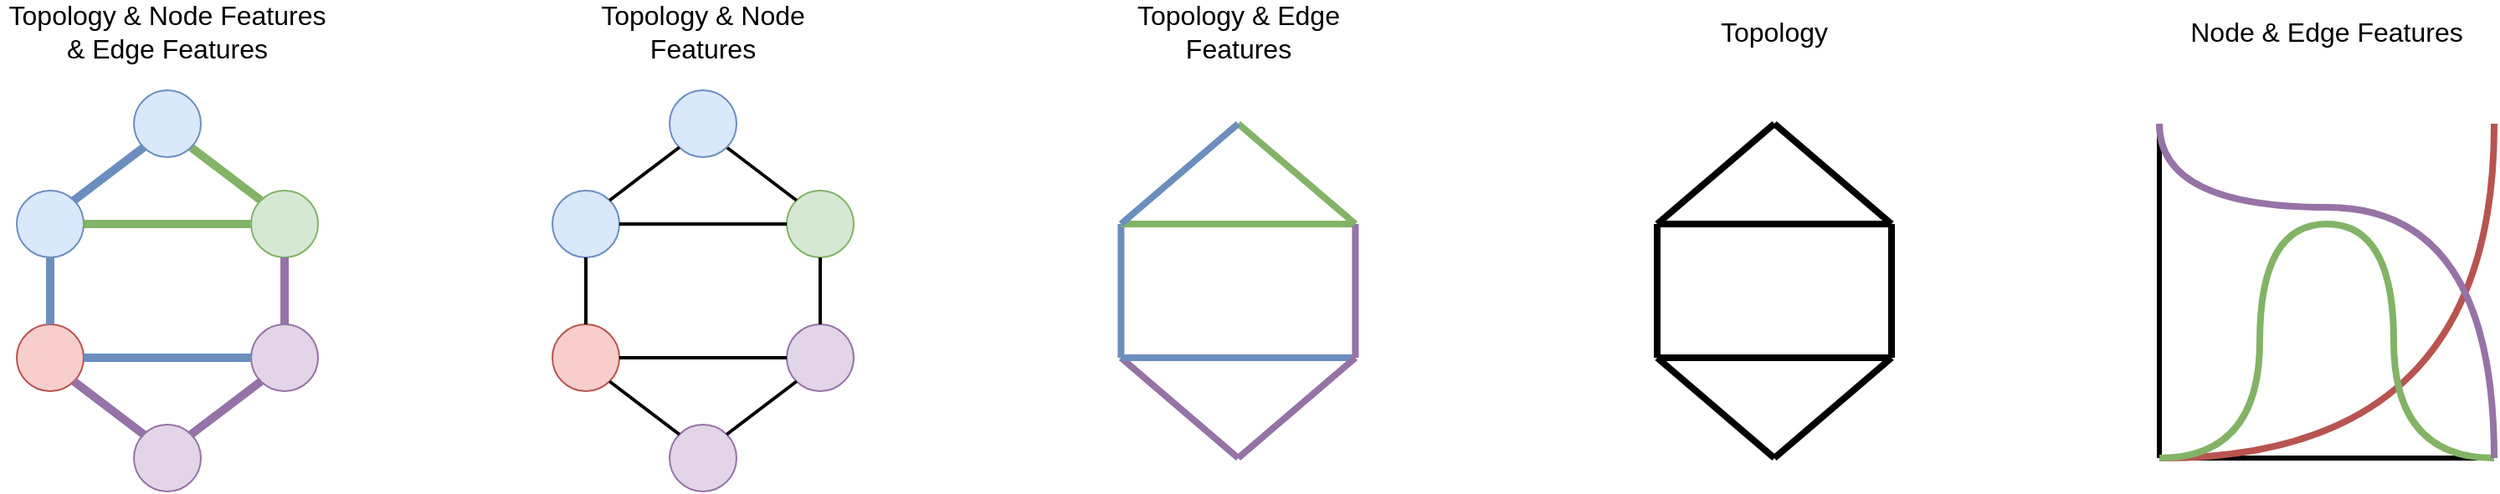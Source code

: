 <mxfile version="20.6.2" type="device"><diagram id="_UpxciXHqBjgLJOo_kup" name="Page-1"><mxGraphModel dx="573" dy="1053" grid="1" gridSize="10" guides="1" tooltips="1" connect="1" arrows="1" fold="1" page="1" pageScale="1" pageWidth="1800" pageHeight="600" math="0" shadow="0"><root><mxCell id="0"/><mxCell id="1" parent="0"/><mxCell id="7xfoPWxzioGE72H7-SiX-113" value="Topology &amp;amp; Node Features &amp;amp; Edge Features" style="text;html=1;strokeColor=none;fillColor=none;align=center;verticalAlign=middle;whiteSpace=wrap;rounded=0;fontSize=16;" vertex="1" parent="1"><mxGeometry x="270" y="-70" width="200" height="30" as="geometry"/></mxCell><mxCell id="7xfoPWxzioGE72H7-SiX-114" value="Topology &amp;amp; Node Features" style="text;html=1;strokeColor=none;fillColor=none;align=center;verticalAlign=middle;whiteSpace=wrap;rounded=0;fontSize=16;" vertex="1" parent="1"><mxGeometry x="600" y="-70" width="180" height="30" as="geometry"/></mxCell><mxCell id="7xfoPWxzioGE72H7-SiX-115" value="Topology &amp;amp; Edge Features" style="text;html=1;strokeColor=none;fillColor=none;align=center;verticalAlign=middle;whiteSpace=wrap;rounded=0;fontSize=16;" vertex="1" parent="1"><mxGeometry x="920" y="-70" width="180" height="30" as="geometry"/></mxCell><mxCell id="7xfoPWxzioGE72H7-SiX-116" value="Topology" style="text;html=1;strokeColor=none;fillColor=none;align=center;verticalAlign=middle;whiteSpace=wrap;rounded=0;fontSize=16;" vertex="1" parent="1"><mxGeometry x="1250" y="-70" width="160" height="30" as="geometry"/></mxCell><mxCell id="7xfoPWxzioGE72H7-SiX-117" value="Node &amp;amp; Edge Features" style="text;html=1;strokeColor=none;fillColor=none;align=center;verticalAlign=middle;whiteSpace=wrap;rounded=0;fontSize=16;" vertex="1" parent="1"><mxGeometry x="1560" y="-70" width="200" height="30" as="geometry"/></mxCell><mxCell id="7xfoPWxzioGE72H7-SiX-118" value="" style="endArrow=none;html=1;rounded=0;strokeWidth=3;" edge="1" parent="1"><mxGeometry width="50" height="50" relative="1" as="geometry"><mxPoint x="1560" y="200" as="sourcePoint"/><mxPoint x="1560" as="targetPoint"/></mxGeometry></mxCell><mxCell id="7xfoPWxzioGE72H7-SiX-119" value="" style="endArrow=none;html=1;rounded=0;strokeWidth=3;" edge="1" parent="1"><mxGeometry width="50" height="50" relative="1" as="geometry"><mxPoint x="1760" y="200" as="sourcePoint"/><mxPoint x="1560" y="200" as="targetPoint"/></mxGeometry></mxCell><mxCell id="7xfoPWxzioGE72H7-SiX-120" value="" style="endArrow=none;html=1;rounded=0;strokeWidth=4;edgeStyle=orthogonalEdgeStyle;curved=1;fillColor=#f8cecc;strokeColor=#b85450;" edge="1" parent="1"><mxGeometry width="50" height="50" relative="1" as="geometry"><mxPoint x="1560" y="200" as="sourcePoint"/><mxPoint x="1760" as="targetPoint"/></mxGeometry></mxCell><mxCell id="7xfoPWxzioGE72H7-SiX-121" value="" style="endArrow=none;html=1;rounded=0;strokeWidth=4;curved=1;edgeStyle=orthogonalEdgeStyle;fillColor=#d5e8d4;strokeColor=#82b366;" edge="1" parent="1"><mxGeometry width="50" height="50" relative="1" as="geometry"><mxPoint x="1560" y="200" as="sourcePoint"/><mxPoint x="1760" y="200" as="targetPoint"/><Array as="points"><mxPoint x="1620" y="200"/><mxPoint x="1620" y="60"/><mxPoint x="1700" y="60"/><mxPoint x="1700" y="200"/></Array></mxGeometry></mxCell><mxCell id="7xfoPWxzioGE72H7-SiX-122" value="" style="endArrow=none;html=1;rounded=0;strokeWidth=4;curved=1;edgeStyle=orthogonalEdgeStyle;fillColor=#e1d5e7;strokeColor=#9673a6;" edge="1" parent="1"><mxGeometry width="50" height="50" relative="1" as="geometry"><mxPoint x="1560" as="sourcePoint"/><mxPoint x="1760" y="200" as="targetPoint"/><Array as="points"><mxPoint x="1560" y="50"/><mxPoint x="1760" y="50"/></Array></mxGeometry></mxCell><mxCell id="7xfoPWxzioGE72H7-SiX-25" value="" style="ellipse;whiteSpace=wrap;html=1;aspect=fixed;fillColor=#dae8fc;strokeColor=#6c8ebf;" vertex="1" parent="1"><mxGeometry x="280" y="40" width="40" height="40" as="geometry"/></mxCell><mxCell id="7xfoPWxzioGE72H7-SiX-28" value="" style="ellipse;whiteSpace=wrap;html=1;aspect=fixed;fillColor=#f8cecc;strokeColor=#b85450;" vertex="1" parent="1"><mxGeometry x="280" y="120" width="40" height="40" as="geometry"/></mxCell><mxCell id="7xfoPWxzioGE72H7-SiX-23" style="edgeStyle=none;rounded=0;orthogonalLoop=1;jettySize=auto;html=1;exitX=0.5;exitY=1;exitDx=0;exitDy=0;entryX=0.5;entryY=0;entryDx=0;entryDy=0;endArrow=none;endFill=0;fillColor=#dae8fc;strokeColor=#6c8ebf;strokeWidth=5;" edge="1" parent="1" source="7xfoPWxzioGE72H7-SiX-25" target="7xfoPWxzioGE72H7-SiX-28"><mxGeometry relative="1" as="geometry"/></mxCell><mxCell id="7xfoPWxzioGE72H7-SiX-30" value="" style="ellipse;whiteSpace=wrap;html=1;aspect=fixed;fillColor=#d5e8d4;strokeColor=#82b366;" vertex="1" parent="1"><mxGeometry x="420" y="40" width="40" height="40" as="geometry"/></mxCell><mxCell id="7xfoPWxzioGE72H7-SiX-24" style="edgeStyle=none;rounded=0;orthogonalLoop=1;jettySize=auto;html=1;exitX=1;exitY=0.5;exitDx=0;exitDy=0;entryX=0;entryY=0.5;entryDx=0;entryDy=0;endArrow=none;endFill=0;fillColor=#d5e8d4;strokeColor=#82b366;strokeWidth=5;" edge="1" parent="1" source="7xfoPWxzioGE72H7-SiX-25" target="7xfoPWxzioGE72H7-SiX-30"><mxGeometry relative="1" as="geometry"/></mxCell><mxCell id="7xfoPWxzioGE72H7-SiX-32" value="" style="ellipse;whiteSpace=wrap;html=1;aspect=fixed;fillColor=#e1d5e7;strokeColor=#9673a6;" vertex="1" parent="1"><mxGeometry x="350" y="180" width="40" height="40" as="geometry"/></mxCell><mxCell id="7xfoPWxzioGE72H7-SiX-26" style="edgeStyle=none;rounded=0;orthogonalLoop=1;jettySize=auto;html=1;exitX=1;exitY=1;exitDx=0;exitDy=0;entryX=0;entryY=0;entryDx=0;entryDy=0;endArrow=none;endFill=0;fillColor=#e1d5e7;strokeColor=#9673a6;strokeWidth=5;" edge="1" parent="1" source="7xfoPWxzioGE72H7-SiX-28" target="7xfoPWxzioGE72H7-SiX-32"><mxGeometry relative="1" as="geometry"/></mxCell><mxCell id="7xfoPWxzioGE72H7-SiX-33" value="" style="ellipse;whiteSpace=wrap;html=1;aspect=fixed;fillColor=#e1d5e7;strokeColor=#9673a6;" vertex="1" parent="1"><mxGeometry x="420" y="120" width="40" height="40" as="geometry"/></mxCell><mxCell id="7xfoPWxzioGE72H7-SiX-27" style="edgeStyle=none;rounded=0;orthogonalLoop=1;jettySize=auto;html=1;exitX=1;exitY=0.5;exitDx=0;exitDy=0;entryX=0;entryY=0.5;entryDx=0;entryDy=0;endArrow=none;endFill=0;fillColor=#dae8fc;strokeColor=#6c8ebf;strokeWidth=5;" edge="1" parent="1" source="7xfoPWxzioGE72H7-SiX-28" target="7xfoPWxzioGE72H7-SiX-33"><mxGeometry relative="1" as="geometry"/></mxCell><mxCell id="7xfoPWxzioGE72H7-SiX-29" style="edgeStyle=none;rounded=0;orthogonalLoop=1;jettySize=auto;html=1;exitX=0.5;exitY=1;exitDx=0;exitDy=0;entryX=0.5;entryY=0;entryDx=0;entryDy=0;endArrow=none;endFill=0;fillColor=#e1d5e7;strokeColor=#9673a6;strokeWidth=5;" edge="1" parent="1" source="7xfoPWxzioGE72H7-SiX-30" target="7xfoPWxzioGE72H7-SiX-33"><mxGeometry relative="1" as="geometry"/></mxCell><mxCell id="7xfoPWxzioGE72H7-SiX-31" style="edgeStyle=none;rounded=0;orthogonalLoop=1;jettySize=auto;html=1;exitX=1;exitY=0;exitDx=0;exitDy=0;entryX=0;entryY=1;entryDx=0;entryDy=0;endArrow=none;endFill=0;fillColor=#e1d5e7;strokeColor=#9673a6;strokeWidth=5;" edge="1" parent="1" source="7xfoPWxzioGE72H7-SiX-32" target="7xfoPWxzioGE72H7-SiX-33"><mxGeometry relative="1" as="geometry"/></mxCell><mxCell id="7xfoPWxzioGE72H7-SiX-34" style="edgeStyle=none;rounded=0;orthogonalLoop=1;jettySize=auto;html=1;exitX=1;exitY=1;exitDx=0;exitDy=0;entryX=0;entryY=0;entryDx=0;entryDy=0;endArrow=none;endFill=0;fillColor=#d5e8d4;strokeColor=#82b366;strokeWidth=5;" edge="1" parent="1" source="7xfoPWxzioGE72H7-SiX-35" target="7xfoPWxzioGE72H7-SiX-30"><mxGeometry relative="1" as="geometry"/></mxCell><mxCell id="7xfoPWxzioGE72H7-SiX-35" value="" style="ellipse;whiteSpace=wrap;html=1;aspect=fixed;fillColor=#dae8fc;strokeColor=#6c8ebf;" vertex="1" parent="1"><mxGeometry x="350" y="-20" width="40" height="40" as="geometry"/></mxCell><mxCell id="7xfoPWxzioGE72H7-SiX-22" style="edgeStyle=none;rounded=0;orthogonalLoop=1;jettySize=auto;html=1;exitX=1;exitY=0;exitDx=0;exitDy=0;entryX=0;entryY=1;entryDx=0;entryDy=0;endArrow=none;endFill=0;fillColor=#dae8fc;strokeColor=#6c8ebf;strokeWidth=5;" edge="1" parent="1" source="7xfoPWxzioGE72H7-SiX-25" target="7xfoPWxzioGE72H7-SiX-35"><mxGeometry relative="1" as="geometry"/></mxCell><mxCell id="7xfoPWxzioGE72H7-SiX-38" value="" style="ellipse;whiteSpace=wrap;html=1;aspect=fixed;fillColor=#dae8fc;strokeColor=#6c8ebf;" vertex="1" parent="1"><mxGeometry x="600" y="40" width="40" height="40" as="geometry"/></mxCell><mxCell id="7xfoPWxzioGE72H7-SiX-39" value="" style="ellipse;whiteSpace=wrap;html=1;aspect=fixed;fillColor=#f8cecc;strokeColor=#b85450;" vertex="1" parent="1"><mxGeometry x="600" y="120" width="40" height="40" as="geometry"/></mxCell><mxCell id="7xfoPWxzioGE72H7-SiX-40" style="edgeStyle=none;rounded=0;orthogonalLoop=1;jettySize=auto;html=1;exitX=0.5;exitY=1;exitDx=0;exitDy=0;entryX=0.5;entryY=0;entryDx=0;entryDy=0;endArrow=none;endFill=0;strokeWidth=2;" edge="1" parent="1" source="7xfoPWxzioGE72H7-SiX-38" target="7xfoPWxzioGE72H7-SiX-39"><mxGeometry relative="1" as="geometry"/></mxCell><mxCell id="7xfoPWxzioGE72H7-SiX-41" value="" style="ellipse;whiteSpace=wrap;html=1;aspect=fixed;fillColor=#d5e8d4;strokeColor=#82b366;" vertex="1" parent="1"><mxGeometry x="740" y="40" width="40" height="40" as="geometry"/></mxCell><mxCell id="7xfoPWxzioGE72H7-SiX-42" style="edgeStyle=none;rounded=0;orthogonalLoop=1;jettySize=auto;html=1;exitX=1;exitY=0.5;exitDx=0;exitDy=0;entryX=0;entryY=0.5;entryDx=0;entryDy=0;endArrow=none;endFill=0;strokeWidth=2;" edge="1" parent="1" source="7xfoPWxzioGE72H7-SiX-38" target="7xfoPWxzioGE72H7-SiX-41"><mxGeometry relative="1" as="geometry"/></mxCell><mxCell id="7xfoPWxzioGE72H7-SiX-43" value="" style="ellipse;whiteSpace=wrap;html=1;aspect=fixed;fillColor=#e1d5e7;strokeColor=#9673a6;" vertex="1" parent="1"><mxGeometry x="670" y="180" width="40" height="40" as="geometry"/></mxCell><mxCell id="7xfoPWxzioGE72H7-SiX-44" style="edgeStyle=none;rounded=0;orthogonalLoop=1;jettySize=auto;html=1;exitX=1;exitY=1;exitDx=0;exitDy=0;entryX=0;entryY=0;entryDx=0;entryDy=0;endArrow=none;endFill=0;strokeWidth=2;" edge="1" parent="1" source="7xfoPWxzioGE72H7-SiX-39" target="7xfoPWxzioGE72H7-SiX-43"><mxGeometry relative="1" as="geometry"/></mxCell><mxCell id="7xfoPWxzioGE72H7-SiX-45" value="" style="ellipse;whiteSpace=wrap;html=1;aspect=fixed;fillColor=#e1d5e7;strokeColor=#9673a6;" vertex="1" parent="1"><mxGeometry x="740" y="120" width="40" height="40" as="geometry"/></mxCell><mxCell id="7xfoPWxzioGE72H7-SiX-46" style="edgeStyle=none;rounded=0;orthogonalLoop=1;jettySize=auto;html=1;exitX=1;exitY=0.5;exitDx=0;exitDy=0;entryX=0;entryY=0.5;entryDx=0;entryDy=0;endArrow=none;endFill=0;strokeWidth=2;" edge="1" parent="1" source="7xfoPWxzioGE72H7-SiX-39" target="7xfoPWxzioGE72H7-SiX-45"><mxGeometry relative="1" as="geometry"/></mxCell><mxCell id="7xfoPWxzioGE72H7-SiX-47" style="edgeStyle=none;rounded=0;orthogonalLoop=1;jettySize=auto;html=1;exitX=0.5;exitY=1;exitDx=0;exitDy=0;entryX=0.5;entryY=0;entryDx=0;entryDy=0;endArrow=none;endFill=0;strokeWidth=2;" edge="1" parent="1" source="7xfoPWxzioGE72H7-SiX-41" target="7xfoPWxzioGE72H7-SiX-45"><mxGeometry relative="1" as="geometry"/></mxCell><mxCell id="7xfoPWxzioGE72H7-SiX-48" style="edgeStyle=none;rounded=0;orthogonalLoop=1;jettySize=auto;html=1;exitX=1;exitY=0;exitDx=0;exitDy=0;entryX=0;entryY=1;entryDx=0;entryDy=0;endArrow=none;endFill=0;strokeWidth=2;" edge="1" parent="1" source="7xfoPWxzioGE72H7-SiX-43" target="7xfoPWxzioGE72H7-SiX-45"><mxGeometry relative="1" as="geometry"/></mxCell><mxCell id="7xfoPWxzioGE72H7-SiX-49" style="edgeStyle=none;rounded=0;orthogonalLoop=1;jettySize=auto;html=1;exitX=1;exitY=1;exitDx=0;exitDy=0;entryX=0;entryY=0;entryDx=0;entryDy=0;endArrow=none;endFill=0;strokeWidth=2;" edge="1" parent="1" source="7xfoPWxzioGE72H7-SiX-50" target="7xfoPWxzioGE72H7-SiX-41"><mxGeometry relative="1" as="geometry"/></mxCell><mxCell id="7xfoPWxzioGE72H7-SiX-50" value="" style="ellipse;whiteSpace=wrap;html=1;aspect=fixed;fillColor=#dae8fc;strokeColor=#6c8ebf;" vertex="1" parent="1"><mxGeometry x="670" y="-20" width="40" height="40" as="geometry"/></mxCell><mxCell id="7xfoPWxzioGE72H7-SiX-51" style="edgeStyle=none;rounded=0;orthogonalLoop=1;jettySize=auto;html=1;exitX=1;exitY=0;exitDx=0;exitDy=0;entryX=0;entryY=1;entryDx=0;entryDy=0;endArrow=none;endFill=0;strokeWidth=2;" edge="1" parent="1" source="7xfoPWxzioGE72H7-SiX-38" target="7xfoPWxzioGE72H7-SiX-50"><mxGeometry relative="1" as="geometry"/></mxCell><mxCell id="7xfoPWxzioGE72H7-SiX-70" style="edgeStyle=none;rounded=0;orthogonalLoop=1;jettySize=auto;html=1;endArrow=none;endFill=0;strokeWidth=4;" edge="1" parent="1"><mxGeometry relative="1" as="geometry"><mxPoint x="1260" y="60" as="sourcePoint"/><mxPoint x="1260" y="140" as="targetPoint"/></mxGeometry></mxCell><mxCell id="7xfoPWxzioGE72H7-SiX-72" style="edgeStyle=none;rounded=0;orthogonalLoop=1;jettySize=auto;html=1;endArrow=none;endFill=0;strokeWidth=4;" edge="1" parent="1"><mxGeometry relative="1" as="geometry"><mxPoint x="1260" y="60" as="sourcePoint"/><mxPoint x="1400" y="60" as="targetPoint"/></mxGeometry></mxCell><mxCell id="7xfoPWxzioGE72H7-SiX-74" style="edgeStyle=none;rounded=0;orthogonalLoop=1;jettySize=auto;html=1;endArrow=none;endFill=0;strokeWidth=4;" edge="1" parent="1"><mxGeometry relative="1" as="geometry"><mxPoint x="1260" y="140" as="sourcePoint"/><mxPoint x="1330" y="200" as="targetPoint"/></mxGeometry></mxCell><mxCell id="7xfoPWxzioGE72H7-SiX-76" style="edgeStyle=none;rounded=0;orthogonalLoop=1;jettySize=auto;html=1;endArrow=none;endFill=0;strokeWidth=4;" edge="1" parent="1"><mxGeometry relative="1" as="geometry"><mxPoint x="1260" y="140" as="sourcePoint"/><mxPoint x="1400" y="140" as="targetPoint"/></mxGeometry></mxCell><mxCell id="7xfoPWxzioGE72H7-SiX-77" style="edgeStyle=none;rounded=0;orthogonalLoop=1;jettySize=auto;html=1;endArrow=none;endFill=0;strokeWidth=4;" edge="1" parent="1"><mxGeometry relative="1" as="geometry"><mxPoint x="1400" y="60" as="sourcePoint"/><mxPoint x="1400" y="140" as="targetPoint"/></mxGeometry></mxCell><mxCell id="7xfoPWxzioGE72H7-SiX-78" style="edgeStyle=none;rounded=0;orthogonalLoop=1;jettySize=auto;html=1;endArrow=none;endFill=0;strokeWidth=4;" edge="1" parent="1"><mxGeometry relative="1" as="geometry"><mxPoint x="1330" y="200" as="sourcePoint"/><mxPoint x="1400" y="140" as="targetPoint"/></mxGeometry></mxCell><mxCell id="7xfoPWxzioGE72H7-SiX-79" style="edgeStyle=none;rounded=0;orthogonalLoop=1;jettySize=auto;html=1;endArrow=none;endFill=0;strokeWidth=4;" edge="1" parent="1"><mxGeometry relative="1" as="geometry"><mxPoint x="1330" as="sourcePoint"/><mxPoint x="1400" y="60" as="targetPoint"/></mxGeometry></mxCell><mxCell id="7xfoPWxzioGE72H7-SiX-81" style="edgeStyle=none;rounded=0;orthogonalLoop=1;jettySize=auto;html=1;endArrow=none;endFill=0;strokeWidth=4;" edge="1" parent="1"><mxGeometry relative="1" as="geometry"><mxPoint x="1260" y="60" as="sourcePoint"/><mxPoint x="1330" as="targetPoint"/></mxGeometry></mxCell><mxCell id="7xfoPWxzioGE72H7-SiX-123" style="edgeStyle=none;rounded=0;orthogonalLoop=1;jettySize=auto;html=1;endArrow=none;endFill=0;strokeWidth=4;fillColor=#dae8fc;strokeColor=#6c8ebf;" edge="1" parent="1"><mxGeometry relative="1" as="geometry"><mxPoint x="939.7" y="60" as="sourcePoint"/><mxPoint x="939.7" y="140" as="targetPoint"/></mxGeometry></mxCell><mxCell id="7xfoPWxzioGE72H7-SiX-124" style="edgeStyle=none;rounded=0;orthogonalLoop=1;jettySize=auto;html=1;endArrow=none;endFill=0;strokeWidth=4;fillColor=#d5e8d4;strokeColor=#82b366;" edge="1" parent="1"><mxGeometry relative="1" as="geometry"><mxPoint x="939.7" y="60" as="sourcePoint"/><mxPoint x="1079.7" y="60" as="targetPoint"/></mxGeometry></mxCell><mxCell id="7xfoPWxzioGE72H7-SiX-125" style="edgeStyle=none;rounded=0;orthogonalLoop=1;jettySize=auto;html=1;endArrow=none;endFill=0;strokeWidth=4;fillColor=#e1d5e7;strokeColor=#9673a6;" edge="1" parent="1"><mxGeometry relative="1" as="geometry"><mxPoint x="939.7" y="140" as="sourcePoint"/><mxPoint x="1009.7" y="200" as="targetPoint"/></mxGeometry></mxCell><mxCell id="7xfoPWxzioGE72H7-SiX-126" style="edgeStyle=none;rounded=0;orthogonalLoop=1;jettySize=auto;html=1;endArrow=none;endFill=0;strokeWidth=4;fillColor=#dae8fc;strokeColor=#6c8ebf;" edge="1" parent="1"><mxGeometry relative="1" as="geometry"><mxPoint x="939.7" y="140" as="sourcePoint"/><mxPoint x="1079.7" y="140" as="targetPoint"/></mxGeometry></mxCell><mxCell id="7xfoPWxzioGE72H7-SiX-127" style="edgeStyle=none;rounded=0;orthogonalLoop=1;jettySize=auto;html=1;endArrow=none;endFill=0;strokeWidth=4;fillColor=#e1d5e7;strokeColor=#9673a6;" edge="1" parent="1"><mxGeometry relative="1" as="geometry"><mxPoint x="1079.7" y="60" as="sourcePoint"/><mxPoint x="1079.7" y="140" as="targetPoint"/></mxGeometry></mxCell><mxCell id="7xfoPWxzioGE72H7-SiX-128" style="edgeStyle=none;rounded=0;orthogonalLoop=1;jettySize=auto;html=1;endArrow=none;endFill=0;strokeWidth=4;fillColor=#e1d5e7;strokeColor=#9673a6;" edge="1" parent="1"><mxGeometry relative="1" as="geometry"><mxPoint x="1009.7" y="200" as="sourcePoint"/><mxPoint x="1079.7" y="140" as="targetPoint"/></mxGeometry></mxCell><mxCell id="7xfoPWxzioGE72H7-SiX-129" style="edgeStyle=none;rounded=0;orthogonalLoop=1;jettySize=auto;html=1;endArrow=none;endFill=0;strokeWidth=4;fillColor=#d5e8d4;strokeColor=#82b366;" edge="1" parent="1"><mxGeometry relative="1" as="geometry"><mxPoint x="1009.7" as="sourcePoint"/><mxPoint x="1079.7" y="60" as="targetPoint"/></mxGeometry></mxCell><mxCell id="7xfoPWxzioGE72H7-SiX-130" style="edgeStyle=none;rounded=0;orthogonalLoop=1;jettySize=auto;html=1;endArrow=none;endFill=0;strokeWidth=4;fillColor=#dae8fc;strokeColor=#6c8ebf;" edge="1" parent="1"><mxGeometry relative="1" as="geometry"><mxPoint x="939.7" y="60" as="sourcePoint"/><mxPoint x="1009.7" as="targetPoint"/></mxGeometry></mxCell></root></mxGraphModel></diagram></mxfile>